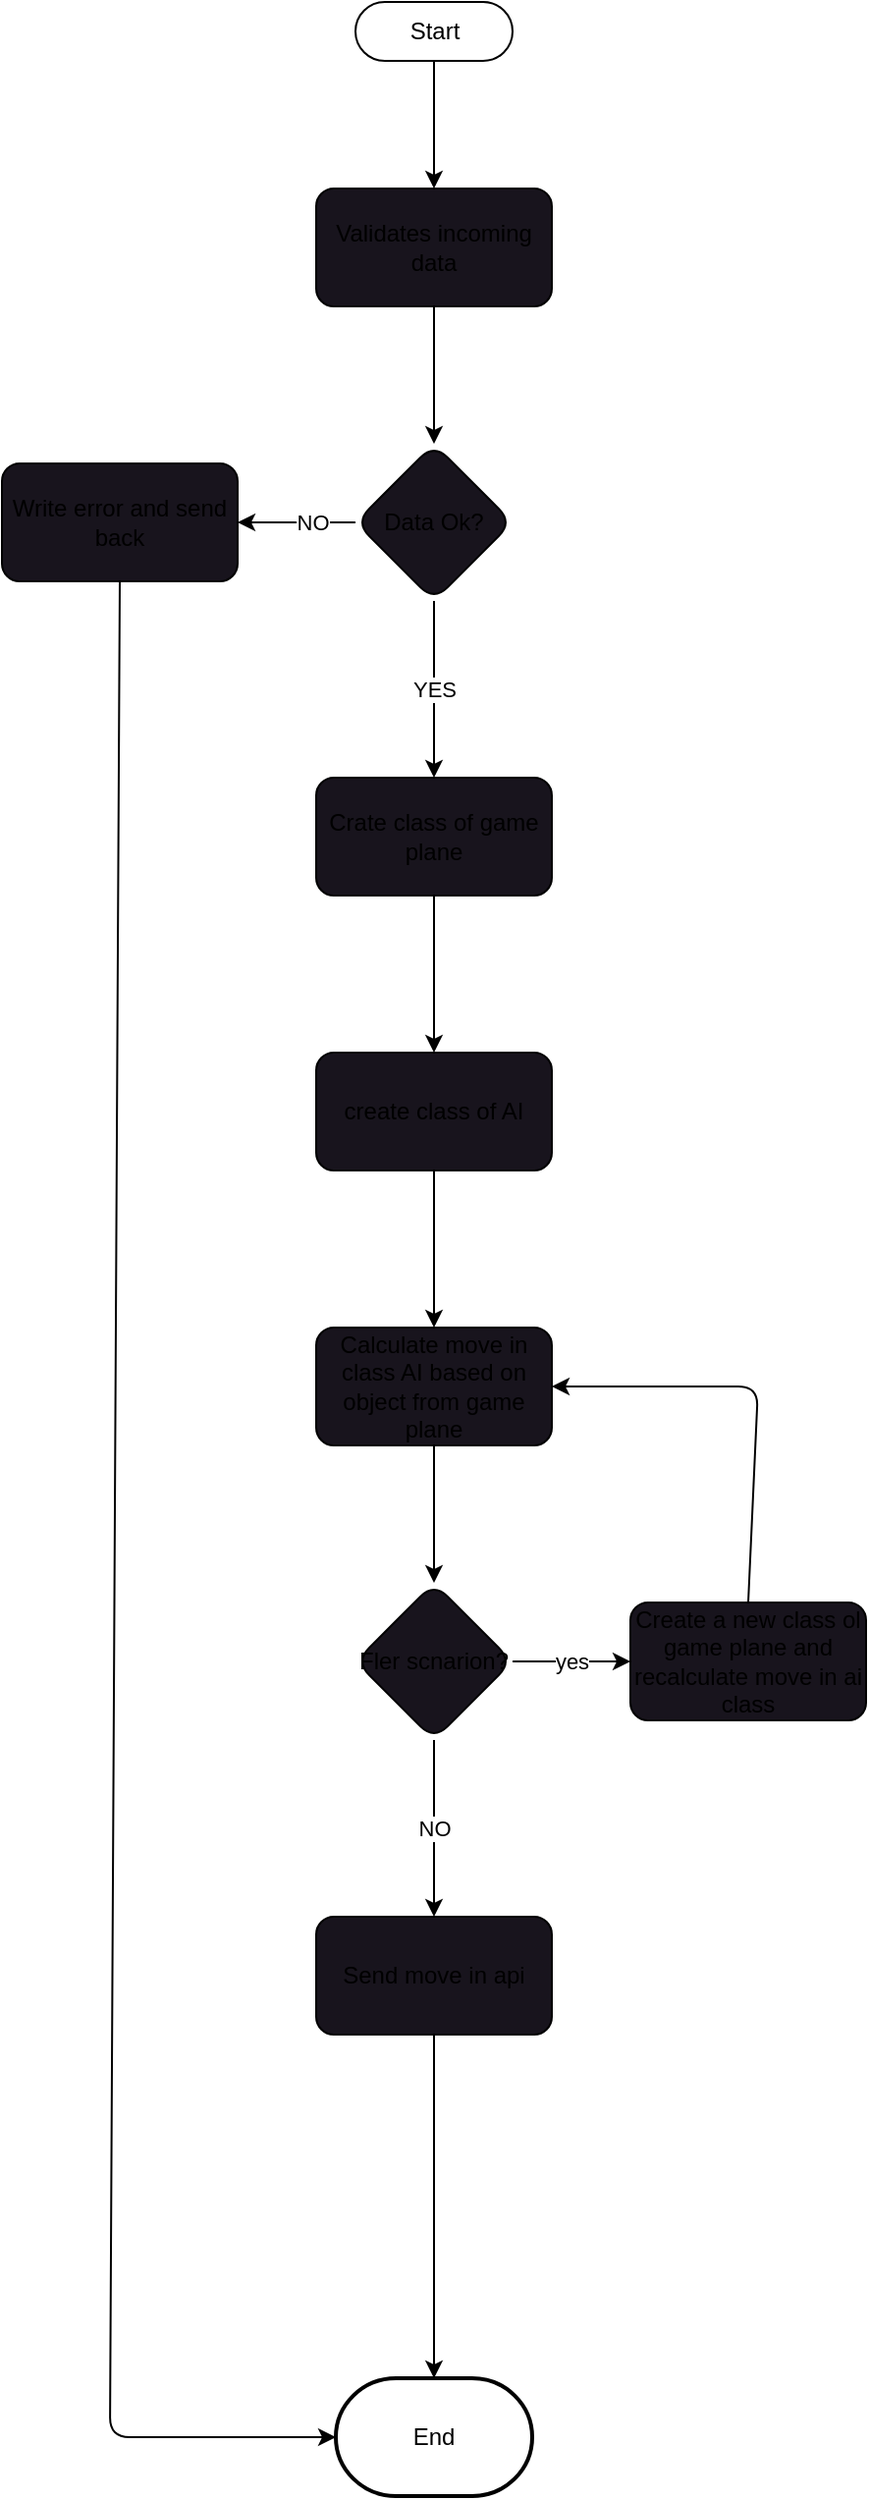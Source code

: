 <mxfile>
    <diagram id="gFRq6eSNyxMc7RJvu0Dd" name="Page-1">
        <mxGraphModel dx="1769" dy="940" grid="1" gridSize="10" guides="1" tooltips="1" connect="1" arrows="1" fold="1" page="1" pageScale="1" pageWidth="850" pageHeight="1100" math="0" shadow="0">
            <root>
                <mxCell id="0"/>
                <mxCell id="1" parent="0"/>
                <mxCell id="33" value="" style="edgeStyle=none;html=1;" edge="1" parent="1" source="26" target="32">
                    <mxGeometry relative="1" as="geometry"/>
                </mxCell>
                <mxCell id="26" value="Start" style="html=1;dashed=0;whitespace=wrap;shape=mxgraph.dfd.start" vertex="1" parent="1">
                    <mxGeometry x="345" y="80" width="80" height="30" as="geometry"/>
                </mxCell>
                <mxCell id="27" value="End" style="strokeWidth=2;html=1;shape=mxgraph.flowchart.terminator;whiteSpace=wrap;" vertex="1" parent="1">
                    <mxGeometry x="335" y="1290" width="100" height="60" as="geometry"/>
                </mxCell>
                <mxCell id="36" value="" style="edgeStyle=none;html=1;" edge="1" parent="1" source="32" target="35">
                    <mxGeometry relative="1" as="geometry"/>
                </mxCell>
                <mxCell id="32" value="Validates incoming data" style="rounded=1;whiteSpace=wrap;html=1;fillColor=rgb(24, 20, 29);dashed=0;" vertex="1" parent="1">
                    <mxGeometry x="325" y="175" width="120" height="60" as="geometry"/>
                </mxCell>
                <mxCell id="38" value="" style="edgeStyle=none;html=1;" edge="1" parent="1" source="35" target="37">
                    <mxGeometry relative="1" as="geometry"/>
                </mxCell>
                <mxCell id="55" value="NO" style="edgeLabel;html=1;align=center;verticalAlign=middle;resizable=0;points=[];" vertex="1" connectable="0" parent="38">
                    <mxGeometry x="-0.248" relative="1" as="geometry">
                        <mxPoint as="offset"/>
                    </mxGeometry>
                </mxCell>
                <mxCell id="41" value="YES" style="edgeStyle=none;html=1;" edge="1" parent="1" source="35" target="40">
                    <mxGeometry relative="1" as="geometry"/>
                </mxCell>
                <mxCell id="35" value="Data Ok?" style="rhombus;whiteSpace=wrap;html=1;fillColor=rgb(24, 20, 29);rounded=1;dashed=0;" vertex="1" parent="1">
                    <mxGeometry x="345" y="305" width="80" height="80" as="geometry"/>
                </mxCell>
                <mxCell id="39" style="edgeStyle=none;html=1;exitX=0.5;exitY=1;exitDx=0;exitDy=0;entryX=0;entryY=0.5;entryDx=0;entryDy=0;entryPerimeter=0;" edge="1" parent="1" source="37" target="27">
                    <mxGeometry relative="1" as="geometry">
                        <Array as="points">
                            <mxPoint x="220" y="1320"/>
                        </Array>
                    </mxGeometry>
                </mxCell>
                <mxCell id="37" value="Write error and send back" style="whiteSpace=wrap;html=1;fillColor=rgb(24, 20, 29);rounded=1;dashed=0;" vertex="1" parent="1">
                    <mxGeometry x="165" y="315" width="120" height="60" as="geometry"/>
                </mxCell>
                <mxCell id="43" value="" style="edgeStyle=none;html=1;" edge="1" parent="1" source="40" target="42">
                    <mxGeometry relative="1" as="geometry"/>
                </mxCell>
                <mxCell id="40" value="Crate class of game plane" style="whiteSpace=wrap;html=1;fillColor=rgb(24, 20, 29);rounded=1;dashed=0;" vertex="1" parent="1">
                    <mxGeometry x="325" y="475" width="120" height="60" as="geometry"/>
                </mxCell>
                <mxCell id="45" value="" style="edgeStyle=none;html=1;" edge="1" parent="1" source="42" target="44">
                    <mxGeometry relative="1" as="geometry"/>
                </mxCell>
                <mxCell id="42" value="create class of AI" style="rounded=1;whiteSpace=wrap;html=1;fillColor=rgb(24, 20, 29);dashed=0;" vertex="1" parent="1">
                    <mxGeometry x="325" y="615" width="120" height="60" as="geometry"/>
                </mxCell>
                <mxCell id="48" value="" style="edgeStyle=none;html=1;" edge="1" parent="1" source="44" target="47">
                    <mxGeometry relative="1" as="geometry"/>
                </mxCell>
                <mxCell id="44" value="Calculate move in class AI based on object from game plane" style="rounded=1;whiteSpace=wrap;html=1;fillColor=rgb(24, 20, 29);dashed=0;" vertex="1" parent="1">
                    <mxGeometry x="325" y="755" width="120" height="60" as="geometry"/>
                </mxCell>
                <mxCell id="50" value="yes" style="edgeStyle=none;html=1;" edge="1" parent="1" source="47" target="49">
                    <mxGeometry relative="1" as="geometry"/>
                </mxCell>
                <mxCell id="53" value="NO" style="edgeStyle=none;html=1;" edge="1" parent="1" source="47" target="52">
                    <mxGeometry relative="1" as="geometry"/>
                </mxCell>
                <mxCell id="47" value="Fler scnarion?" style="rhombus;whiteSpace=wrap;html=1;fillColor=rgb(24, 20, 29);rounded=1;dashed=0;" vertex="1" parent="1">
                    <mxGeometry x="345" y="885" width="80" height="80" as="geometry"/>
                </mxCell>
                <mxCell id="51" style="edgeStyle=none;html=1;exitX=0.5;exitY=0;exitDx=0;exitDy=0;entryX=1;entryY=0.5;entryDx=0;entryDy=0;" edge="1" parent="1" source="49" target="44">
                    <mxGeometry relative="1" as="geometry">
                        <Array as="points">
                            <mxPoint x="550" y="785"/>
                        </Array>
                    </mxGeometry>
                </mxCell>
                <mxCell id="49" value="Create a new class ol game plane and recalculate move in ai class" style="whiteSpace=wrap;html=1;fillColor=rgb(24, 20, 29);rounded=1;dashed=0;" vertex="1" parent="1">
                    <mxGeometry x="485" y="895" width="120" height="60" as="geometry"/>
                </mxCell>
                <mxCell id="54" style="edgeStyle=none;html=1;exitX=0.5;exitY=1;exitDx=0;exitDy=0;entryX=0.5;entryY=0;entryDx=0;entryDy=0;entryPerimeter=0;" edge="1" parent="1" source="52" target="27">
                    <mxGeometry relative="1" as="geometry"/>
                </mxCell>
                <mxCell id="52" value="Send move in api" style="whiteSpace=wrap;html=1;fillColor=rgb(24, 20, 29);rounded=1;dashed=0;" vertex="1" parent="1">
                    <mxGeometry x="325" y="1055" width="120" height="60" as="geometry"/>
                </mxCell>
            </root>
        </mxGraphModel>
    </diagram>
</mxfile>